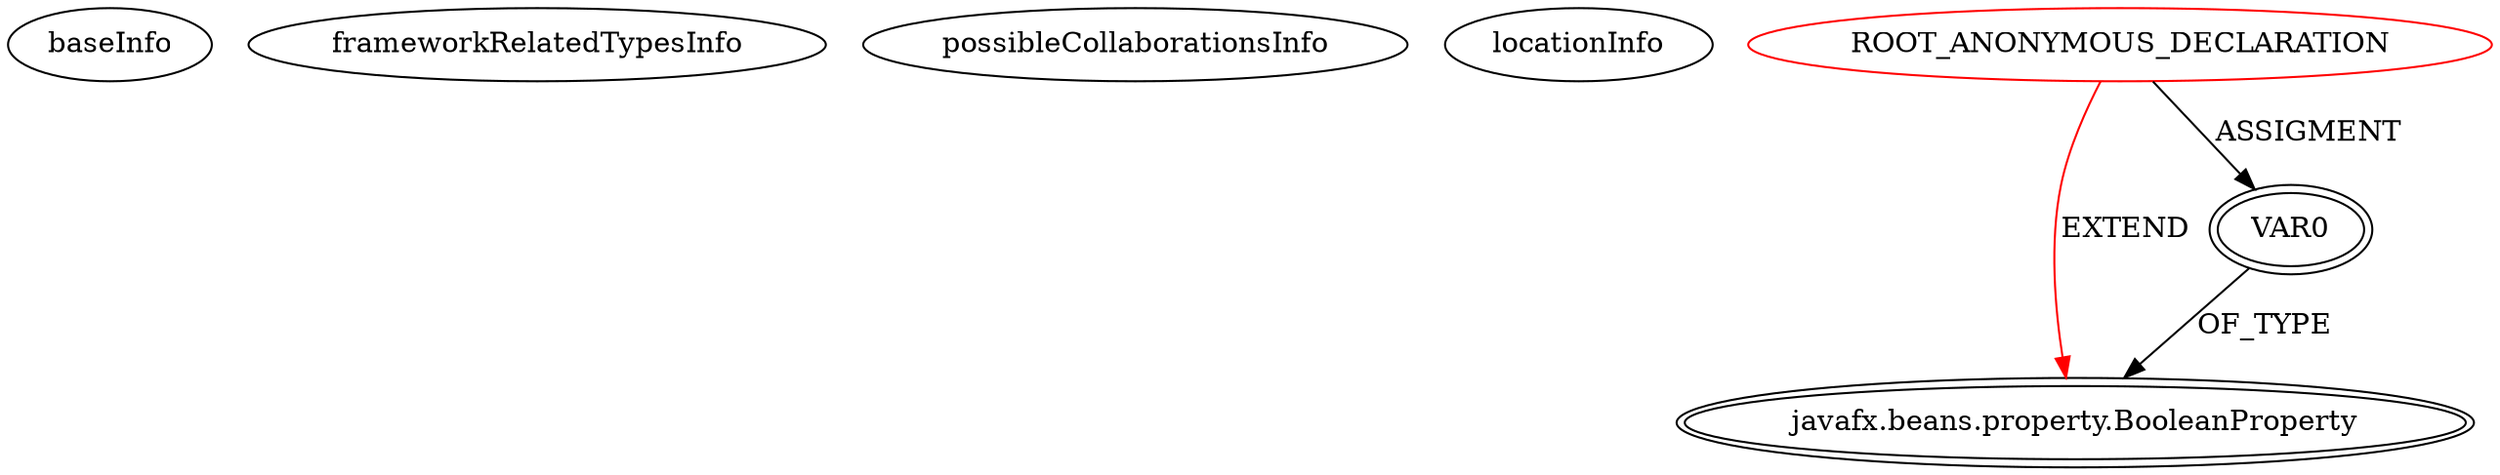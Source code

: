 digraph {
baseInfo[graphId=4708,category="extension_graph",isAnonymous=true,possibleRelation=false]
frameworkRelatedTypesInfo[0="javafx.beans.property.BooleanProperty"]
possibleCollaborationsInfo[]
locationInfo[projectName="vladimiryankov-withmatchingWeb",filePath="/vladimiryankov-withmatchingWeb/withmatchingWeb-master/withmatchingWEB/src/application/dto/CheckableQuestion.java",contextSignature="void CheckableQuestion(application.dto.Question)",graphId="4708"]
0[label="ROOT_ANONYMOUS_DECLARATION",vertexType="ROOT_ANONYMOUS_DECLARATION",isFrameworkType=false,color=red]
1[label="javafx.beans.property.BooleanProperty",vertexType="FRAMEWORK_CLASS_TYPE",isFrameworkType=true,peripheries=2]
2[label="VAR0",vertexType="OUTSIDE_VARIABLE_EXPRESION",isFrameworkType=true,peripheries=2]
0->1[label="EXTEND",color=red]
0->2[label="ASSIGMENT"]
2->1[label="OF_TYPE"]
}
